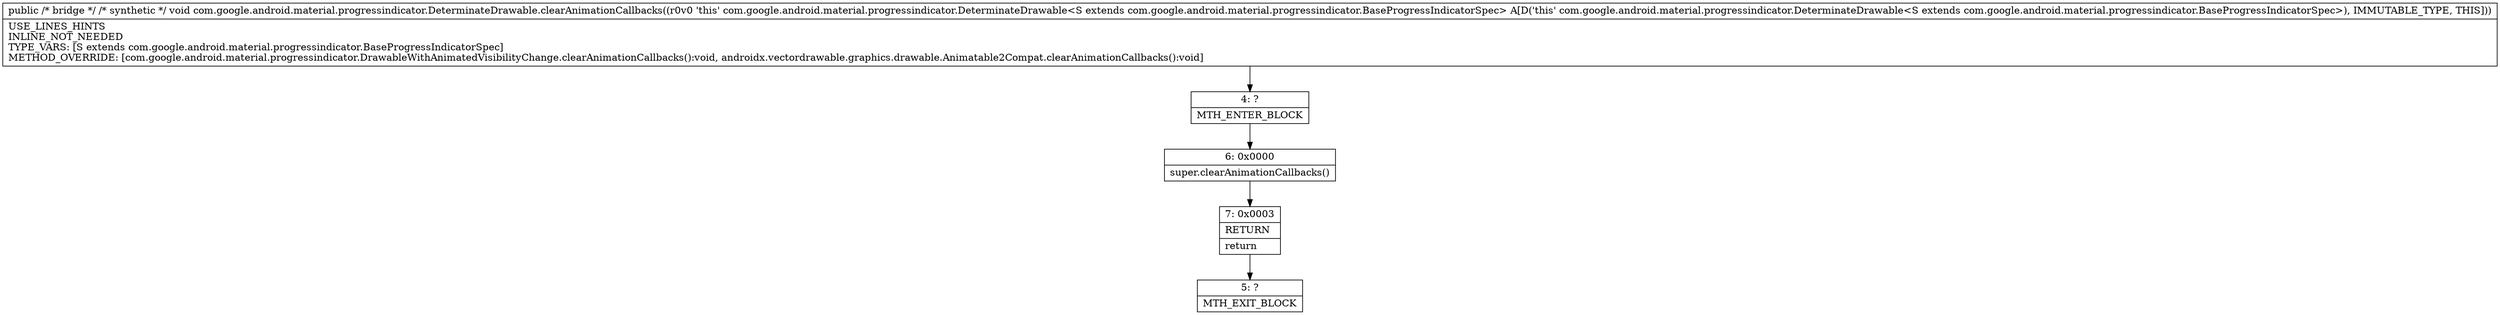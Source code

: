 digraph "CFG forcom.google.android.material.progressindicator.DeterminateDrawable.clearAnimationCallbacks()V" {
Node_4 [shape=record,label="{4\:\ ?|MTH_ENTER_BLOCK\l}"];
Node_6 [shape=record,label="{6\:\ 0x0000|super.clearAnimationCallbacks()\l}"];
Node_7 [shape=record,label="{7\:\ 0x0003|RETURN\l|return\l}"];
Node_5 [shape=record,label="{5\:\ ?|MTH_EXIT_BLOCK\l}"];
MethodNode[shape=record,label="{public \/* bridge *\/ \/* synthetic *\/ void com.google.android.material.progressindicator.DeterminateDrawable.clearAnimationCallbacks((r0v0 'this' com.google.android.material.progressindicator.DeterminateDrawable\<S extends com.google.android.material.progressindicator.BaseProgressIndicatorSpec\> A[D('this' com.google.android.material.progressindicator.DeterminateDrawable\<S extends com.google.android.material.progressindicator.BaseProgressIndicatorSpec\>), IMMUTABLE_TYPE, THIS]))  | USE_LINES_HINTS\lINLINE_NOT_NEEDED\lTYPE_VARS: [S extends com.google.android.material.progressindicator.BaseProgressIndicatorSpec]\lMETHOD_OVERRIDE: [com.google.android.material.progressindicator.DrawableWithAnimatedVisibilityChange.clearAnimationCallbacks():void, androidx.vectordrawable.graphics.drawable.Animatable2Compat.clearAnimationCallbacks():void]\l}"];
MethodNode -> Node_4;Node_4 -> Node_6;
Node_6 -> Node_7;
Node_7 -> Node_5;
}

